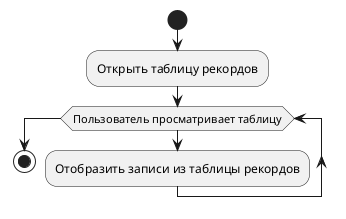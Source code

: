 @startuml
start

:Открыть таблицу рекордов;

while (Пользователь просматривает таблицу)
  :Отобразить записи из таблицы рекордов;
endwhile

stop
@enduml

